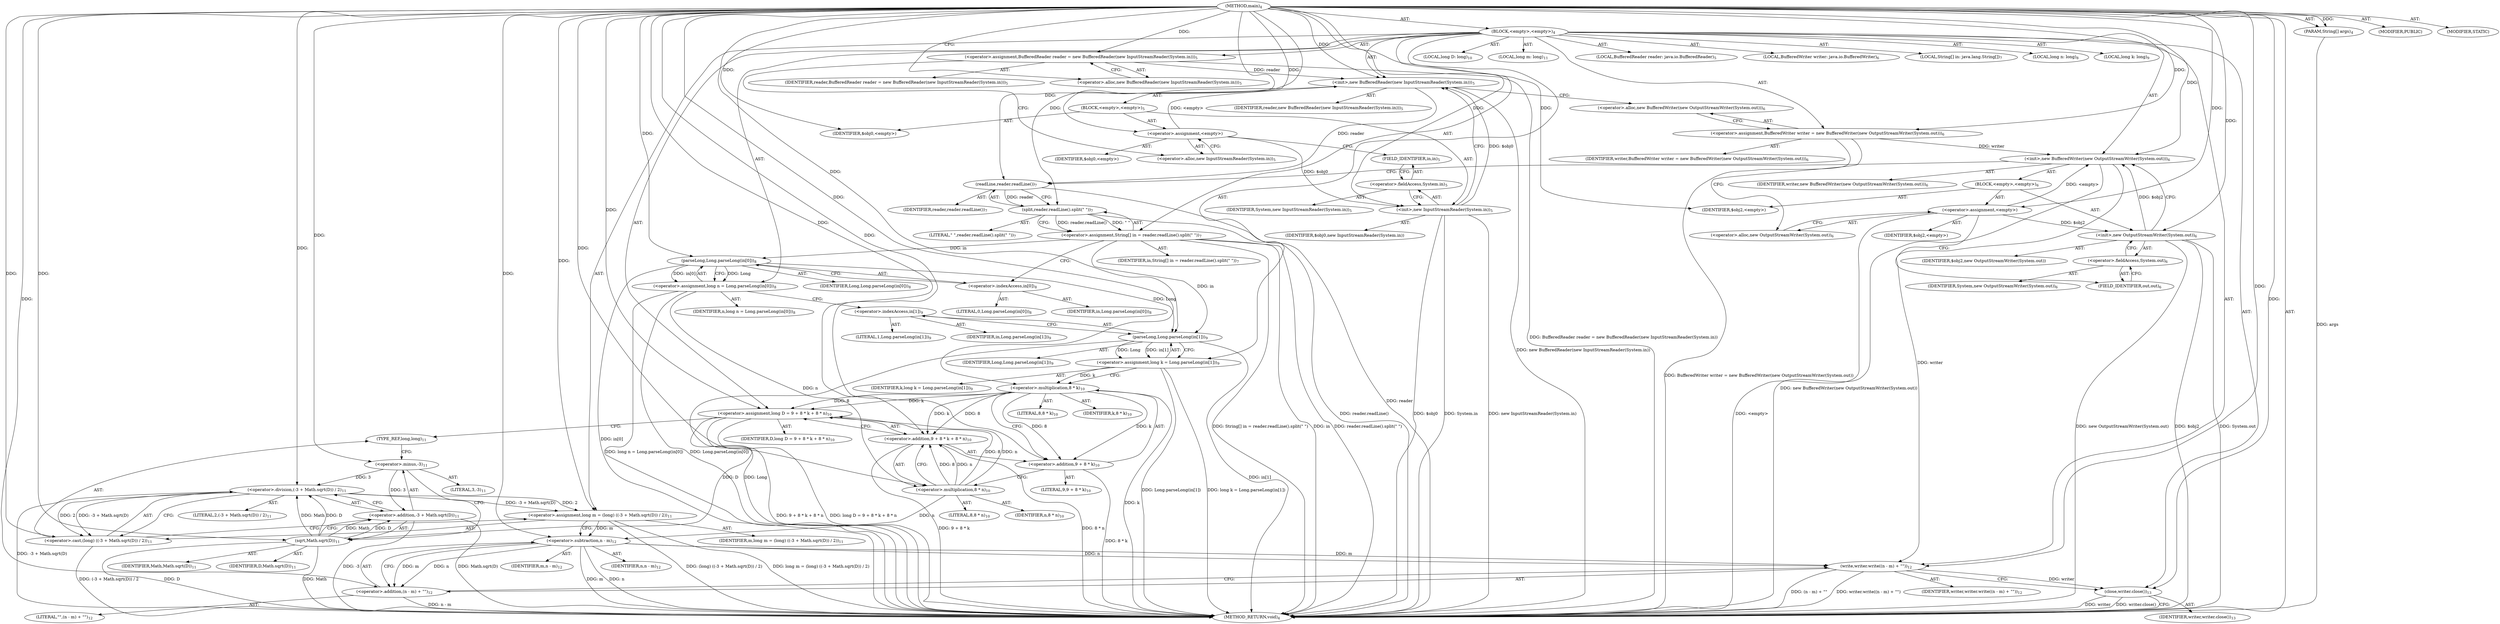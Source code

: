 digraph "main" {  
"21" [label = <(METHOD,main)<SUB>4</SUB>> ]
"22" [label = <(PARAM,String[] args)<SUB>4</SUB>> ]
"23" [label = <(BLOCK,&lt;empty&gt;,&lt;empty&gt;)<SUB>4</SUB>> ]
"4" [label = <(LOCAL,BufferedReader reader: java.io.BufferedReader)<SUB>5</SUB>> ]
"24" [label = <(&lt;operator&gt;.assignment,BufferedReader reader = new BufferedReader(new InputStreamReader(System.in)))<SUB>5</SUB>> ]
"25" [label = <(IDENTIFIER,reader,BufferedReader reader = new BufferedReader(new InputStreamReader(System.in)))<SUB>5</SUB>> ]
"26" [label = <(&lt;operator&gt;.alloc,new BufferedReader(new InputStreamReader(System.in)))<SUB>5</SUB>> ]
"27" [label = <(&lt;init&gt;,new BufferedReader(new InputStreamReader(System.in)))<SUB>5</SUB>> ]
"3" [label = <(IDENTIFIER,reader,new BufferedReader(new InputStreamReader(System.in)))<SUB>5</SUB>> ]
"28" [label = <(BLOCK,&lt;empty&gt;,&lt;empty&gt;)<SUB>5</SUB>> ]
"29" [label = <(&lt;operator&gt;.assignment,&lt;empty&gt;)> ]
"30" [label = <(IDENTIFIER,$obj0,&lt;empty&gt;)> ]
"31" [label = <(&lt;operator&gt;.alloc,new InputStreamReader(System.in))<SUB>5</SUB>> ]
"32" [label = <(&lt;init&gt;,new InputStreamReader(System.in))<SUB>5</SUB>> ]
"33" [label = <(IDENTIFIER,$obj0,new InputStreamReader(System.in))> ]
"34" [label = <(&lt;operator&gt;.fieldAccess,System.in)<SUB>5</SUB>> ]
"35" [label = <(IDENTIFIER,System,new InputStreamReader(System.in))<SUB>5</SUB>> ]
"36" [label = <(FIELD_IDENTIFIER,in,in)<SUB>5</SUB>> ]
"37" [label = <(IDENTIFIER,$obj0,&lt;empty&gt;)> ]
"6" [label = <(LOCAL,BufferedWriter writer: java.io.BufferedWriter)<SUB>6</SUB>> ]
"38" [label = <(&lt;operator&gt;.assignment,BufferedWriter writer = new BufferedWriter(new OutputStreamWriter(System.out)))<SUB>6</SUB>> ]
"39" [label = <(IDENTIFIER,writer,BufferedWriter writer = new BufferedWriter(new OutputStreamWriter(System.out)))<SUB>6</SUB>> ]
"40" [label = <(&lt;operator&gt;.alloc,new BufferedWriter(new OutputStreamWriter(System.out)))<SUB>6</SUB>> ]
"41" [label = <(&lt;init&gt;,new BufferedWriter(new OutputStreamWriter(System.out)))<SUB>6</SUB>> ]
"5" [label = <(IDENTIFIER,writer,new BufferedWriter(new OutputStreamWriter(System.out)))<SUB>6</SUB>> ]
"42" [label = <(BLOCK,&lt;empty&gt;,&lt;empty&gt;)<SUB>6</SUB>> ]
"43" [label = <(&lt;operator&gt;.assignment,&lt;empty&gt;)> ]
"44" [label = <(IDENTIFIER,$obj2,&lt;empty&gt;)> ]
"45" [label = <(&lt;operator&gt;.alloc,new OutputStreamWriter(System.out))<SUB>6</SUB>> ]
"46" [label = <(&lt;init&gt;,new OutputStreamWriter(System.out))<SUB>6</SUB>> ]
"47" [label = <(IDENTIFIER,$obj2,new OutputStreamWriter(System.out))> ]
"48" [label = <(&lt;operator&gt;.fieldAccess,System.out)<SUB>6</SUB>> ]
"49" [label = <(IDENTIFIER,System,new OutputStreamWriter(System.out))<SUB>6</SUB>> ]
"50" [label = <(FIELD_IDENTIFIER,out,out)<SUB>6</SUB>> ]
"51" [label = <(IDENTIFIER,$obj2,&lt;empty&gt;)> ]
"52" [label = <(LOCAL,String[] in: java.lang.String[])<SUB>7</SUB>> ]
"53" [label = <(&lt;operator&gt;.assignment,String[] in = reader.readLine().split(&quot; &quot;))<SUB>7</SUB>> ]
"54" [label = <(IDENTIFIER,in,String[] in = reader.readLine().split(&quot; &quot;))<SUB>7</SUB>> ]
"55" [label = <(split,reader.readLine().split(&quot; &quot;))<SUB>7</SUB>> ]
"56" [label = <(readLine,reader.readLine())<SUB>7</SUB>> ]
"57" [label = <(IDENTIFIER,reader,reader.readLine())<SUB>7</SUB>> ]
"58" [label = <(LITERAL,&quot; &quot;,reader.readLine().split(&quot; &quot;))<SUB>7</SUB>> ]
"59" [label = <(LOCAL,long n: long)<SUB>8</SUB>> ]
"60" [label = <(&lt;operator&gt;.assignment,long n = Long.parseLong(in[0]))<SUB>8</SUB>> ]
"61" [label = <(IDENTIFIER,n,long n = Long.parseLong(in[0]))<SUB>8</SUB>> ]
"62" [label = <(parseLong,Long.parseLong(in[0]))<SUB>8</SUB>> ]
"63" [label = <(IDENTIFIER,Long,Long.parseLong(in[0]))<SUB>8</SUB>> ]
"64" [label = <(&lt;operator&gt;.indexAccess,in[0])<SUB>8</SUB>> ]
"65" [label = <(IDENTIFIER,in,Long.parseLong(in[0]))<SUB>8</SUB>> ]
"66" [label = <(LITERAL,0,Long.parseLong(in[0]))<SUB>8</SUB>> ]
"67" [label = <(LOCAL,long k: long)<SUB>9</SUB>> ]
"68" [label = <(&lt;operator&gt;.assignment,long k = Long.parseLong(in[1]))<SUB>9</SUB>> ]
"69" [label = <(IDENTIFIER,k,long k = Long.parseLong(in[1]))<SUB>9</SUB>> ]
"70" [label = <(parseLong,Long.parseLong(in[1]))<SUB>9</SUB>> ]
"71" [label = <(IDENTIFIER,Long,Long.parseLong(in[1]))<SUB>9</SUB>> ]
"72" [label = <(&lt;operator&gt;.indexAccess,in[1])<SUB>9</SUB>> ]
"73" [label = <(IDENTIFIER,in,Long.parseLong(in[1]))<SUB>9</SUB>> ]
"74" [label = <(LITERAL,1,Long.parseLong(in[1]))<SUB>9</SUB>> ]
"75" [label = <(LOCAL,long D: long)<SUB>10</SUB>> ]
"76" [label = <(&lt;operator&gt;.assignment,long D = 9 + 8 * k + 8 * n)<SUB>10</SUB>> ]
"77" [label = <(IDENTIFIER,D,long D = 9 + 8 * k + 8 * n)<SUB>10</SUB>> ]
"78" [label = <(&lt;operator&gt;.addition,9 + 8 * k + 8 * n)<SUB>10</SUB>> ]
"79" [label = <(&lt;operator&gt;.addition,9 + 8 * k)<SUB>10</SUB>> ]
"80" [label = <(LITERAL,9,9 + 8 * k)<SUB>10</SUB>> ]
"81" [label = <(&lt;operator&gt;.multiplication,8 * k)<SUB>10</SUB>> ]
"82" [label = <(LITERAL,8,8 * k)<SUB>10</SUB>> ]
"83" [label = <(IDENTIFIER,k,8 * k)<SUB>10</SUB>> ]
"84" [label = <(&lt;operator&gt;.multiplication,8 * n)<SUB>10</SUB>> ]
"85" [label = <(LITERAL,8,8 * n)<SUB>10</SUB>> ]
"86" [label = <(IDENTIFIER,n,8 * n)<SUB>10</SUB>> ]
"87" [label = <(LOCAL,long m: long)<SUB>11</SUB>> ]
"88" [label = <(&lt;operator&gt;.assignment,long m = (long) ((-3 + Math.sqrt(D)) / 2))<SUB>11</SUB>> ]
"89" [label = <(IDENTIFIER,m,long m = (long) ((-3 + Math.sqrt(D)) / 2))<SUB>11</SUB>> ]
"90" [label = <(&lt;operator&gt;.cast,(long) ((-3 + Math.sqrt(D)) / 2))<SUB>11</SUB>> ]
"91" [label = <(TYPE_REF,long,long)<SUB>11</SUB>> ]
"92" [label = <(&lt;operator&gt;.division,(-3 + Math.sqrt(D)) / 2)<SUB>11</SUB>> ]
"93" [label = <(&lt;operator&gt;.addition,-3 + Math.sqrt(D))<SUB>11</SUB>> ]
"94" [label = <(&lt;operator&gt;.minus,-3)<SUB>11</SUB>> ]
"95" [label = <(LITERAL,3,-3)<SUB>11</SUB>> ]
"96" [label = <(sqrt,Math.sqrt(D))<SUB>11</SUB>> ]
"97" [label = <(IDENTIFIER,Math,Math.sqrt(D))<SUB>11</SUB>> ]
"98" [label = <(IDENTIFIER,D,Math.sqrt(D))<SUB>11</SUB>> ]
"99" [label = <(LITERAL,2,(-3 + Math.sqrt(D)) / 2)<SUB>11</SUB>> ]
"100" [label = <(write,writer.write((n - m) + &quot;&quot;))<SUB>12</SUB>> ]
"101" [label = <(IDENTIFIER,writer,writer.write((n - m) + &quot;&quot;))<SUB>12</SUB>> ]
"102" [label = <(&lt;operator&gt;.addition,(n - m) + &quot;&quot;)<SUB>12</SUB>> ]
"103" [label = <(&lt;operator&gt;.subtraction,n - m)<SUB>12</SUB>> ]
"104" [label = <(IDENTIFIER,n,n - m)<SUB>12</SUB>> ]
"105" [label = <(IDENTIFIER,m,n - m)<SUB>12</SUB>> ]
"106" [label = <(LITERAL,&quot;&quot;,(n - m) + &quot;&quot;)<SUB>12</SUB>> ]
"107" [label = <(close,writer.close())<SUB>13</SUB>> ]
"108" [label = <(IDENTIFIER,writer,writer.close())<SUB>13</SUB>> ]
"109" [label = <(MODIFIER,PUBLIC)> ]
"110" [label = <(MODIFIER,STATIC)> ]
"111" [label = <(METHOD_RETURN,void)<SUB>4</SUB>> ]
  "21" -> "22"  [ label = "AST: "] 
  "21" -> "23"  [ label = "AST: "] 
  "21" -> "109"  [ label = "AST: "] 
  "21" -> "110"  [ label = "AST: "] 
  "21" -> "111"  [ label = "AST: "] 
  "23" -> "4"  [ label = "AST: "] 
  "23" -> "24"  [ label = "AST: "] 
  "23" -> "27"  [ label = "AST: "] 
  "23" -> "6"  [ label = "AST: "] 
  "23" -> "38"  [ label = "AST: "] 
  "23" -> "41"  [ label = "AST: "] 
  "23" -> "52"  [ label = "AST: "] 
  "23" -> "53"  [ label = "AST: "] 
  "23" -> "59"  [ label = "AST: "] 
  "23" -> "60"  [ label = "AST: "] 
  "23" -> "67"  [ label = "AST: "] 
  "23" -> "68"  [ label = "AST: "] 
  "23" -> "75"  [ label = "AST: "] 
  "23" -> "76"  [ label = "AST: "] 
  "23" -> "87"  [ label = "AST: "] 
  "23" -> "88"  [ label = "AST: "] 
  "23" -> "100"  [ label = "AST: "] 
  "23" -> "107"  [ label = "AST: "] 
  "24" -> "25"  [ label = "AST: "] 
  "24" -> "26"  [ label = "AST: "] 
  "27" -> "3"  [ label = "AST: "] 
  "27" -> "28"  [ label = "AST: "] 
  "28" -> "29"  [ label = "AST: "] 
  "28" -> "32"  [ label = "AST: "] 
  "28" -> "37"  [ label = "AST: "] 
  "29" -> "30"  [ label = "AST: "] 
  "29" -> "31"  [ label = "AST: "] 
  "32" -> "33"  [ label = "AST: "] 
  "32" -> "34"  [ label = "AST: "] 
  "34" -> "35"  [ label = "AST: "] 
  "34" -> "36"  [ label = "AST: "] 
  "38" -> "39"  [ label = "AST: "] 
  "38" -> "40"  [ label = "AST: "] 
  "41" -> "5"  [ label = "AST: "] 
  "41" -> "42"  [ label = "AST: "] 
  "42" -> "43"  [ label = "AST: "] 
  "42" -> "46"  [ label = "AST: "] 
  "42" -> "51"  [ label = "AST: "] 
  "43" -> "44"  [ label = "AST: "] 
  "43" -> "45"  [ label = "AST: "] 
  "46" -> "47"  [ label = "AST: "] 
  "46" -> "48"  [ label = "AST: "] 
  "48" -> "49"  [ label = "AST: "] 
  "48" -> "50"  [ label = "AST: "] 
  "53" -> "54"  [ label = "AST: "] 
  "53" -> "55"  [ label = "AST: "] 
  "55" -> "56"  [ label = "AST: "] 
  "55" -> "58"  [ label = "AST: "] 
  "56" -> "57"  [ label = "AST: "] 
  "60" -> "61"  [ label = "AST: "] 
  "60" -> "62"  [ label = "AST: "] 
  "62" -> "63"  [ label = "AST: "] 
  "62" -> "64"  [ label = "AST: "] 
  "64" -> "65"  [ label = "AST: "] 
  "64" -> "66"  [ label = "AST: "] 
  "68" -> "69"  [ label = "AST: "] 
  "68" -> "70"  [ label = "AST: "] 
  "70" -> "71"  [ label = "AST: "] 
  "70" -> "72"  [ label = "AST: "] 
  "72" -> "73"  [ label = "AST: "] 
  "72" -> "74"  [ label = "AST: "] 
  "76" -> "77"  [ label = "AST: "] 
  "76" -> "78"  [ label = "AST: "] 
  "78" -> "79"  [ label = "AST: "] 
  "78" -> "84"  [ label = "AST: "] 
  "79" -> "80"  [ label = "AST: "] 
  "79" -> "81"  [ label = "AST: "] 
  "81" -> "82"  [ label = "AST: "] 
  "81" -> "83"  [ label = "AST: "] 
  "84" -> "85"  [ label = "AST: "] 
  "84" -> "86"  [ label = "AST: "] 
  "88" -> "89"  [ label = "AST: "] 
  "88" -> "90"  [ label = "AST: "] 
  "90" -> "91"  [ label = "AST: "] 
  "90" -> "92"  [ label = "AST: "] 
  "92" -> "93"  [ label = "AST: "] 
  "92" -> "99"  [ label = "AST: "] 
  "93" -> "94"  [ label = "AST: "] 
  "93" -> "96"  [ label = "AST: "] 
  "94" -> "95"  [ label = "AST: "] 
  "96" -> "97"  [ label = "AST: "] 
  "96" -> "98"  [ label = "AST: "] 
  "100" -> "101"  [ label = "AST: "] 
  "100" -> "102"  [ label = "AST: "] 
  "102" -> "103"  [ label = "AST: "] 
  "102" -> "106"  [ label = "AST: "] 
  "103" -> "104"  [ label = "AST: "] 
  "103" -> "105"  [ label = "AST: "] 
  "107" -> "108"  [ label = "AST: "] 
  "24" -> "31"  [ label = "CFG: "] 
  "27" -> "40"  [ label = "CFG: "] 
  "38" -> "45"  [ label = "CFG: "] 
  "41" -> "56"  [ label = "CFG: "] 
  "53" -> "64"  [ label = "CFG: "] 
  "60" -> "72"  [ label = "CFG: "] 
  "68" -> "81"  [ label = "CFG: "] 
  "76" -> "91"  [ label = "CFG: "] 
  "88" -> "103"  [ label = "CFG: "] 
  "100" -> "107"  [ label = "CFG: "] 
  "107" -> "111"  [ label = "CFG: "] 
  "26" -> "24"  [ label = "CFG: "] 
  "40" -> "38"  [ label = "CFG: "] 
  "55" -> "53"  [ label = "CFG: "] 
  "62" -> "60"  [ label = "CFG: "] 
  "70" -> "68"  [ label = "CFG: "] 
  "78" -> "76"  [ label = "CFG: "] 
  "90" -> "88"  [ label = "CFG: "] 
  "102" -> "100"  [ label = "CFG: "] 
  "29" -> "36"  [ label = "CFG: "] 
  "32" -> "27"  [ label = "CFG: "] 
  "43" -> "50"  [ label = "CFG: "] 
  "46" -> "41"  [ label = "CFG: "] 
  "56" -> "55"  [ label = "CFG: "] 
  "64" -> "62"  [ label = "CFG: "] 
  "72" -> "70"  [ label = "CFG: "] 
  "79" -> "84"  [ label = "CFG: "] 
  "84" -> "78"  [ label = "CFG: "] 
  "91" -> "94"  [ label = "CFG: "] 
  "92" -> "90"  [ label = "CFG: "] 
  "103" -> "102"  [ label = "CFG: "] 
  "31" -> "29"  [ label = "CFG: "] 
  "34" -> "32"  [ label = "CFG: "] 
  "45" -> "43"  [ label = "CFG: "] 
  "48" -> "46"  [ label = "CFG: "] 
  "81" -> "79"  [ label = "CFG: "] 
  "93" -> "92"  [ label = "CFG: "] 
  "36" -> "34"  [ label = "CFG: "] 
  "50" -> "48"  [ label = "CFG: "] 
  "94" -> "96"  [ label = "CFG: "] 
  "96" -> "93"  [ label = "CFG: "] 
  "21" -> "26"  [ label = "CFG: "] 
  "22" -> "111"  [ label = "DDG: args"] 
  "24" -> "111"  [ label = "DDG: BufferedReader reader = new BufferedReader(new InputStreamReader(System.in))"] 
  "32" -> "111"  [ label = "DDG: $obj0"] 
  "32" -> "111"  [ label = "DDG: System.in"] 
  "32" -> "111"  [ label = "DDG: new InputStreamReader(System.in)"] 
  "27" -> "111"  [ label = "DDG: new BufferedReader(new InputStreamReader(System.in))"] 
  "38" -> "111"  [ label = "DDG: BufferedWriter writer = new BufferedWriter(new OutputStreamWriter(System.out))"] 
  "43" -> "111"  [ label = "DDG: &lt;empty&gt;"] 
  "46" -> "111"  [ label = "DDG: $obj2"] 
  "46" -> "111"  [ label = "DDG: System.out"] 
  "46" -> "111"  [ label = "DDG: new OutputStreamWriter(System.out)"] 
  "41" -> "111"  [ label = "DDG: new BufferedWriter(new OutputStreamWriter(System.out))"] 
  "53" -> "111"  [ label = "DDG: in"] 
  "56" -> "111"  [ label = "DDG: reader"] 
  "55" -> "111"  [ label = "DDG: reader.readLine()"] 
  "53" -> "111"  [ label = "DDG: reader.readLine().split(&quot; &quot;)"] 
  "53" -> "111"  [ label = "DDG: String[] in = reader.readLine().split(&quot; &quot;)"] 
  "62" -> "111"  [ label = "DDG: in[0]"] 
  "60" -> "111"  [ label = "DDG: Long.parseLong(in[0])"] 
  "60" -> "111"  [ label = "DDG: long n = Long.parseLong(in[0])"] 
  "70" -> "111"  [ label = "DDG: Long"] 
  "70" -> "111"  [ label = "DDG: in[1]"] 
  "68" -> "111"  [ label = "DDG: Long.parseLong(in[1])"] 
  "68" -> "111"  [ label = "DDG: long k = Long.parseLong(in[1])"] 
  "81" -> "111"  [ label = "DDG: k"] 
  "79" -> "111"  [ label = "DDG: 8 * k"] 
  "78" -> "111"  [ label = "DDG: 9 + 8 * k"] 
  "78" -> "111"  [ label = "DDG: 8 * n"] 
  "76" -> "111"  [ label = "DDG: 9 + 8 * k + 8 * n"] 
  "76" -> "111"  [ label = "DDG: long D = 9 + 8 * k + 8 * n"] 
  "93" -> "111"  [ label = "DDG: -3"] 
  "96" -> "111"  [ label = "DDG: D"] 
  "93" -> "111"  [ label = "DDG: Math.sqrt(D)"] 
  "92" -> "111"  [ label = "DDG: -3 + Math.sqrt(D)"] 
  "90" -> "111"  [ label = "DDG: (-3 + Math.sqrt(D)) / 2"] 
  "88" -> "111"  [ label = "DDG: (long) ((-3 + Math.sqrt(D)) / 2)"] 
  "88" -> "111"  [ label = "DDG: long m = (long) ((-3 + Math.sqrt(D)) / 2)"] 
  "103" -> "111"  [ label = "DDG: n"] 
  "103" -> "111"  [ label = "DDG: m"] 
  "102" -> "111"  [ label = "DDG: n - m"] 
  "100" -> "111"  [ label = "DDG: (n - m) + &quot;&quot;"] 
  "100" -> "111"  [ label = "DDG: writer.write((n - m) + &quot;&quot;)"] 
  "107" -> "111"  [ label = "DDG: writer"] 
  "107" -> "111"  [ label = "DDG: writer.close()"] 
  "96" -> "111"  [ label = "DDG: Math"] 
  "21" -> "22"  [ label = "DDG: "] 
  "21" -> "24"  [ label = "DDG: "] 
  "21" -> "38"  [ label = "DDG: "] 
  "55" -> "53"  [ label = "DDG: reader.readLine()"] 
  "55" -> "53"  [ label = "DDG: &quot; &quot;"] 
  "62" -> "60"  [ label = "DDG: Long"] 
  "62" -> "60"  [ label = "DDG: in[0]"] 
  "70" -> "68"  [ label = "DDG: Long"] 
  "70" -> "68"  [ label = "DDG: in[1]"] 
  "21" -> "76"  [ label = "DDG: "] 
  "81" -> "76"  [ label = "DDG: 8"] 
  "81" -> "76"  [ label = "DDG: k"] 
  "84" -> "76"  [ label = "DDG: 8"] 
  "84" -> "76"  [ label = "DDG: n"] 
  "21" -> "88"  [ label = "DDG: "] 
  "92" -> "88"  [ label = "DDG: -3 + Math.sqrt(D)"] 
  "92" -> "88"  [ label = "DDG: 2"] 
  "24" -> "27"  [ label = "DDG: reader"] 
  "21" -> "27"  [ label = "DDG: "] 
  "29" -> "27"  [ label = "DDG: &lt;empty&gt;"] 
  "32" -> "27"  [ label = "DDG: $obj0"] 
  "38" -> "41"  [ label = "DDG: writer"] 
  "21" -> "41"  [ label = "DDG: "] 
  "43" -> "41"  [ label = "DDG: &lt;empty&gt;"] 
  "46" -> "41"  [ label = "DDG: $obj2"] 
  "41" -> "100"  [ label = "DDG: writer"] 
  "21" -> "100"  [ label = "DDG: "] 
  "103" -> "100"  [ label = "DDG: n"] 
  "103" -> "100"  [ label = "DDG: m"] 
  "100" -> "107"  [ label = "DDG: writer"] 
  "21" -> "107"  [ label = "DDG: "] 
  "21" -> "29"  [ label = "DDG: "] 
  "21" -> "37"  [ label = "DDG: "] 
  "21" -> "43"  [ label = "DDG: "] 
  "21" -> "51"  [ label = "DDG: "] 
  "56" -> "55"  [ label = "DDG: reader"] 
  "21" -> "55"  [ label = "DDG: "] 
  "21" -> "62"  [ label = "DDG: "] 
  "53" -> "62"  [ label = "DDG: in"] 
  "62" -> "70"  [ label = "DDG: Long"] 
  "21" -> "70"  [ label = "DDG: "] 
  "53" -> "70"  [ label = "DDG: in"] 
  "21" -> "78"  [ label = "DDG: "] 
  "81" -> "78"  [ label = "DDG: 8"] 
  "81" -> "78"  [ label = "DDG: k"] 
  "84" -> "78"  [ label = "DDG: 8"] 
  "84" -> "78"  [ label = "DDG: n"] 
  "21" -> "90"  [ label = "DDG: "] 
  "92" -> "90"  [ label = "DDG: -3 + Math.sqrt(D)"] 
  "92" -> "90"  [ label = "DDG: 2"] 
  "103" -> "102"  [ label = "DDG: n"] 
  "103" -> "102"  [ label = "DDG: m"] 
  "21" -> "102"  [ label = "DDG: "] 
  "29" -> "32"  [ label = "DDG: $obj0"] 
  "21" -> "32"  [ label = "DDG: "] 
  "43" -> "46"  [ label = "DDG: $obj2"] 
  "21" -> "46"  [ label = "DDG: "] 
  "27" -> "56"  [ label = "DDG: reader"] 
  "21" -> "56"  [ label = "DDG: "] 
  "21" -> "79"  [ label = "DDG: "] 
  "81" -> "79"  [ label = "DDG: 8"] 
  "81" -> "79"  [ label = "DDG: k"] 
  "21" -> "84"  [ label = "DDG: "] 
  "60" -> "84"  [ label = "DDG: n"] 
  "94" -> "92"  [ label = "DDG: 3"] 
  "96" -> "92"  [ label = "DDG: Math"] 
  "96" -> "92"  [ label = "DDG: D"] 
  "21" -> "92"  [ label = "DDG: "] 
  "84" -> "103"  [ label = "DDG: n"] 
  "21" -> "103"  [ label = "DDG: "] 
  "88" -> "103"  [ label = "DDG: m"] 
  "21" -> "81"  [ label = "DDG: "] 
  "68" -> "81"  [ label = "DDG: k"] 
  "94" -> "93"  [ label = "DDG: 3"] 
  "96" -> "93"  [ label = "DDG: Math"] 
  "96" -> "93"  [ label = "DDG: D"] 
  "21" -> "94"  [ label = "DDG: "] 
  "21" -> "96"  [ label = "DDG: "] 
  "76" -> "96"  [ label = "DDG: D"] 
}
